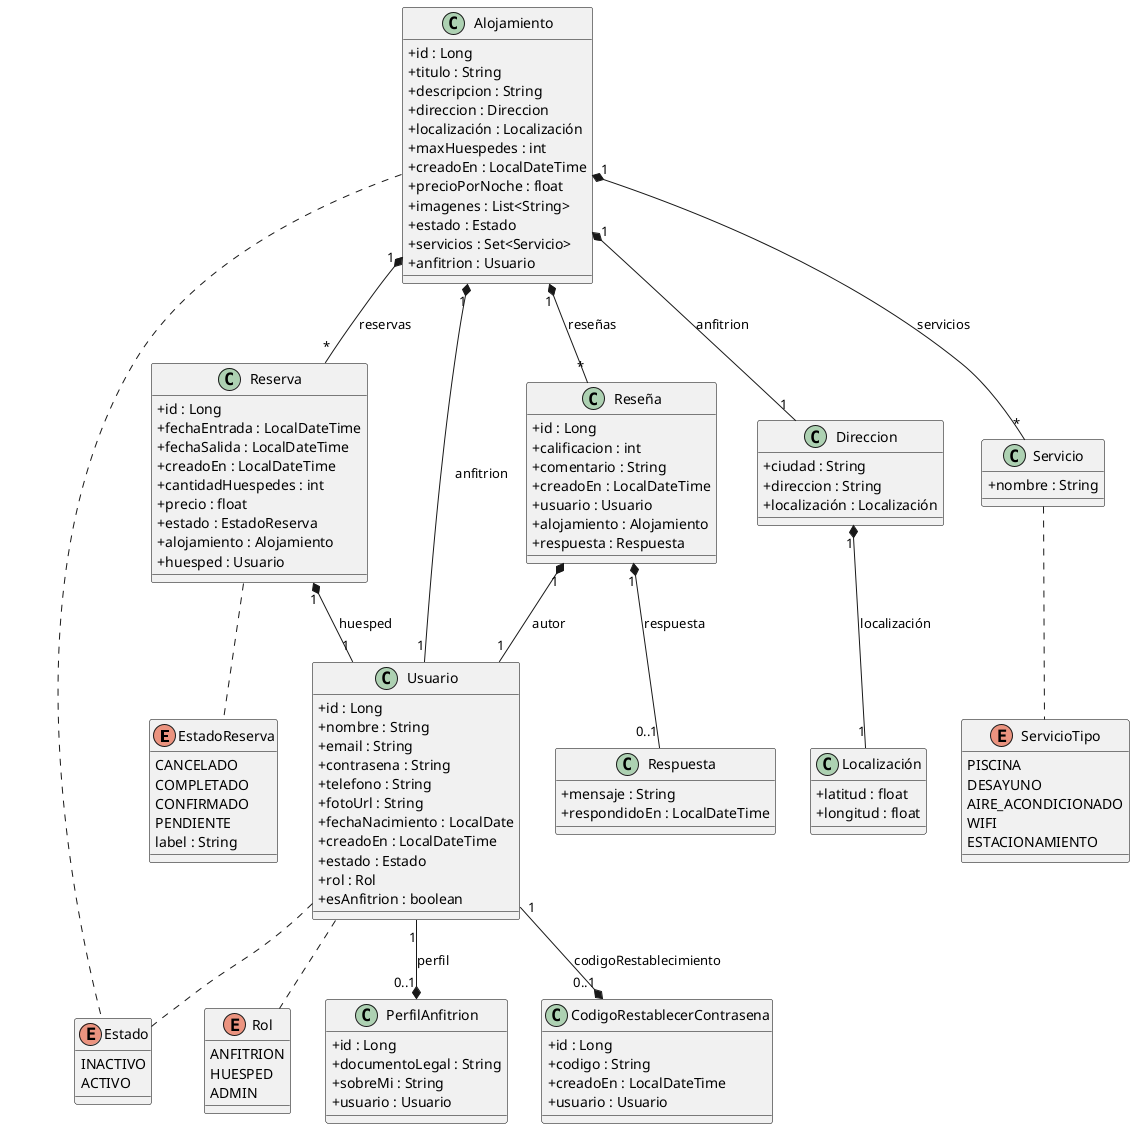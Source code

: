 @startuml DiagramaClases
' --- Opciones de estilo ---
skinparam classAttributeIconSize 0
skinparam class {
  BackgroundColor<<enum>> Silver
  BorderColor Black
}

' --- Enumeraciones ---
enum EstadoReserva {
  CANCELADO
  COMPLETADO
  CONFIRMADO
  PENDIENTE
  label : String
}

enum Estado {
  INACTIVO
  ACTIVO
}

enum ServicioTipo {
  PISCINA
  DESAYUNO
  AIRE_ACONDICIONADO
  WIFI
  ESTACIONAMIENTO
}

enum Rol {
  ANFITRION
  HUESPED
  ADMIN
}

' --- Clases principales ---
class Reserva {
  +id : Long
  +fechaEntrada : LocalDateTime
  +fechaSalida : LocalDateTime
  +creadoEn : LocalDateTime
  +cantidadHuespedes : int
  +precio : float
  +estado : EstadoReserva
  +alojamiento : Alojamiento
  +huesped : Usuario
}

class Alojamiento {
  +id : Long
  +titulo : String
  +descripcion : String
  +direccion : Direccion
  +localización : Localización
  +maxHuespedes : int
  +creadoEn : LocalDateTime
  +precioPorNoche : float
  +imagenes : List<String>
  +estado : Estado
  +servicios : Set<Servicio>
  +anfitrion : Usuario
}

class Usuario {
  +id : Long
  +nombre : String
  +email : String
  +contrasena : String
  +telefono : String
  +fotoUrl : String
  +fechaNacimiento : LocalDate
  +creadoEn : LocalDateTime
  +estado : Estado
  +rol : Rol
  +esAnfitrion : boolean
}

class PerfilAnfitrion {
  +id : Long
  +documentoLegal : String
  +sobreMi : String
  +usuario : Usuario
}

class CodigoRestablecerContrasena {
  +id : Long
  +codigo : String
  +creadoEn : LocalDateTime
  +usuario : Usuario
}

class Reseña {
  +id : Long
  +calificacion : int
  +comentario : String
  +creadoEn : LocalDateTime
  +usuario : Usuario
  +alojamiento : Alojamiento
  +respuesta : Respuesta
}

class Respuesta {
  +mensaje : String
  +respondidoEn : LocalDateTime
}

class Direccion {
  +ciudad : String
  +direccion : String
  +localización : Localización
}

class Localización {
  +latitud : float
  +longitud : float
}

class Servicio {
  +nombre : String
  ' valores en ServicioTipo (enum)
}

Alojamiento "1" *-- "*" Reserva : reservas

Reserva "1" *-- "1" Usuario : huesped

Alojamiento "1" *-- "*" Servicio : servicios

Alojamiento "1" *-- "1" Usuario : anfitrion

Alojamiento "1" *-- "1" Direccion : anfitrion

Usuario "1" --* "0..1" PerfilAnfitrion : perfil

Usuario "1" --* "0..1" CodigoRestablecerContrasena : codigoRestablecimiento

Alojamiento "1" *-- "*" Reseña : reseñas

Reseña "1" *-- "1" Usuario : autor

Reseña "1" *-- "0..1" Respuesta : respuesta

Direccion "1" *-- "1" Localización : localización

Usuario .. Rol
Usuario .. Estado

Alojamiento .. Estado
Servicio .. ServicioTipo

Reserva .. EstadoReserva

@enduml
